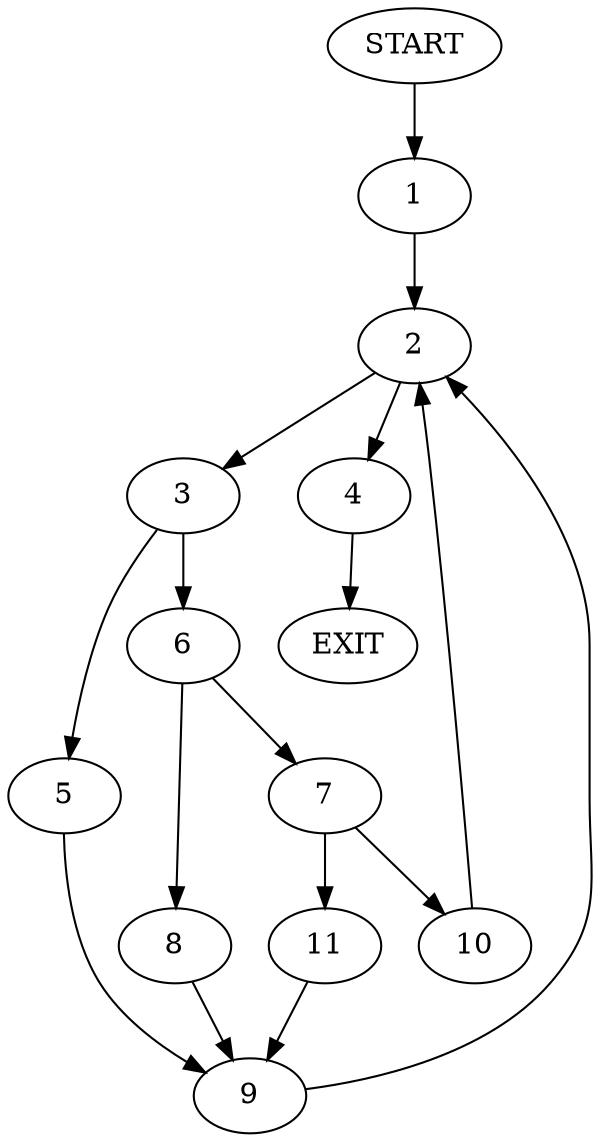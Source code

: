 digraph {
0 [label="START"]
12 [label="EXIT"]
0 -> 1
1 -> 2
2 -> 3
2 -> 4
4 -> 12
3 -> 5
3 -> 6
6 -> 7
6 -> 8
5 -> 9
9 -> 2
8 -> 9
7 -> 10
7 -> 11
10 -> 2
11 -> 9
}
